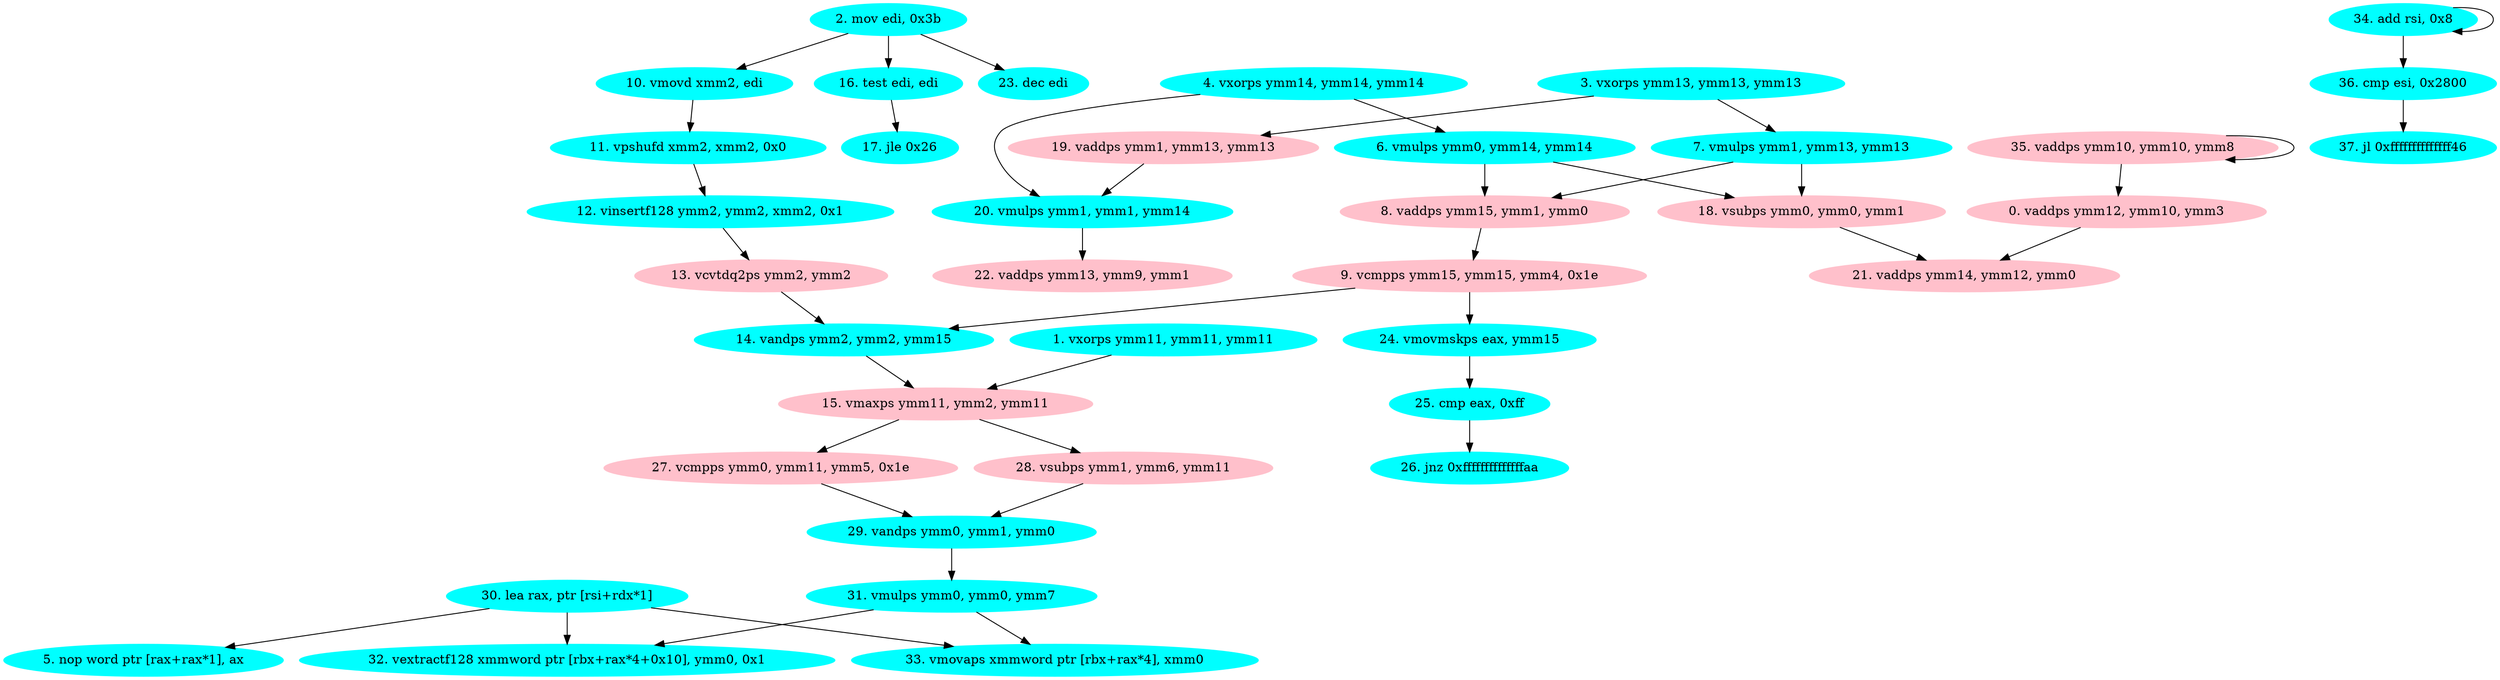 digraph IacaAnalysisGraph{
0 [label="0. vaddps ymm12, ymm10, ymm3", style=filled, color=pink]
1 [label="1. vxorps ymm11, ymm11, ymm11", style=filled, color=cyan]
2 [label="2. mov edi, 0x3b", style=filled, color=cyan]
3 [label="3. vxorps ymm13, ymm13, ymm13", style=filled, color=cyan]
4 [label="4. vxorps ymm14, ymm14, ymm14", style=filled, color=cyan]
5 [label="5. nop word ptr [rax+rax*1], ax", style=filled, color=cyan]
6 [label="6. vmulps ymm0, ymm14, ymm14", style=filled, color=cyan]
7 [label="7. vmulps ymm1, ymm13, ymm13", style=filled, color=cyan]
8 [label="8. vaddps ymm15, ymm1, ymm0", style=filled, color=pink]
9 [label="9. vcmpps ymm15, ymm15, ymm4, 0x1e", style=filled, color=pink]
10 [label="10. vmovd xmm2, edi", style=filled, color=cyan]
11 [label="11. vpshufd xmm2, xmm2, 0x0", style=filled, color=cyan]
12 [label="12. vinsertf128 ymm2, ymm2, xmm2, 0x1", style=filled, color=cyan]
13 [label="13. vcvtdq2ps ymm2, ymm2", style=filled, color=pink]
14 [label="14. vandps ymm2, ymm2, ymm15", style=filled, color=cyan]
15 [label="15. vmaxps ymm11, ymm2, ymm11", style=filled, color=pink]
16 [label="16. test edi, edi", style=filled, color=cyan]
17 [label="17. jle 0x26", style=filled, color=cyan]
18 [label="18. vsubps ymm0, ymm0, ymm1", style=filled, color=pink]
19 [label="19. vaddps ymm1, ymm13, ymm13", style=filled, color=pink]
20 [label="20. vmulps ymm1, ymm1, ymm14", style=filled, color=cyan]
21 [label="21. vaddps ymm14, ymm12, ymm0", style=filled, color=pink]
22 [label="22. vaddps ymm13, ymm9, ymm1", style=filled, color=pink]
23 [label="23. dec edi", style=filled, color=cyan]
24 [label="24. vmovmskps eax, ymm15", style=filled, color=cyan]
25 [label="25. cmp eax, 0xff", style=filled, color=cyan]
26 [label="26. jnz 0xffffffffffffffaa", style=filled, color=cyan]
27 [label="27. vcmpps ymm0, ymm11, ymm5, 0x1e", style=filled, color=pink]
28 [label="28. vsubps ymm1, ymm6, ymm11", style=filled, color=pink]
29 [label="29. vandps ymm0, ymm1, ymm0", style=filled, color=cyan]
30 [label="30. lea rax, ptr [rsi+rdx*1]", style=filled, color=cyan]
31 [label="31. vmulps ymm0, ymm0, ymm7", style=filled, color=cyan]
32 [label="32. vextractf128 xmmword ptr [rbx+rax*4+0x10], ymm0, 0x1", style=filled, color=cyan]
33 [label="33. vmovaps xmmword ptr [rbx+rax*4], xmm0", style=filled, color=cyan]
34 [label="34. add rsi, 0x8", style=filled, color=cyan]
35 [label="35. vaddps ymm10, ymm10, ymm8", style=filled, color=pink]
36 [label="36. cmp esi, 0x2800", style=filled, color=cyan]
37 [label="37. jl 0xffffffffffffff46", style=filled, color=cyan]
4 -> 6
3 -> 7
6 -> 8
7 -> 8
8 -> 9
2 -> 10
10 -> 11
11 -> 12
12 -> 13
9 -> 14
13 -> 14
1 -> 15
14 -> 15
2 -> 16
16 -> 17
7 -> 18
6 -> 18
3 -> 19
4 -> 20
19 -> 20
18 -> 21
0 -> 21
20 -> 22
2 -> 23
9 -> 24
24 -> 25
25 -> 26
15 -> 27
15 -> 28
27 -> 29
28 -> 29
29 -> 31
31 -> 32
30 -> 32
31 -> 33
30 -> 33
34 -> 36
36 -> 37
35 -> 0
30 -> 5
34 -> 34
35 -> 35
}
